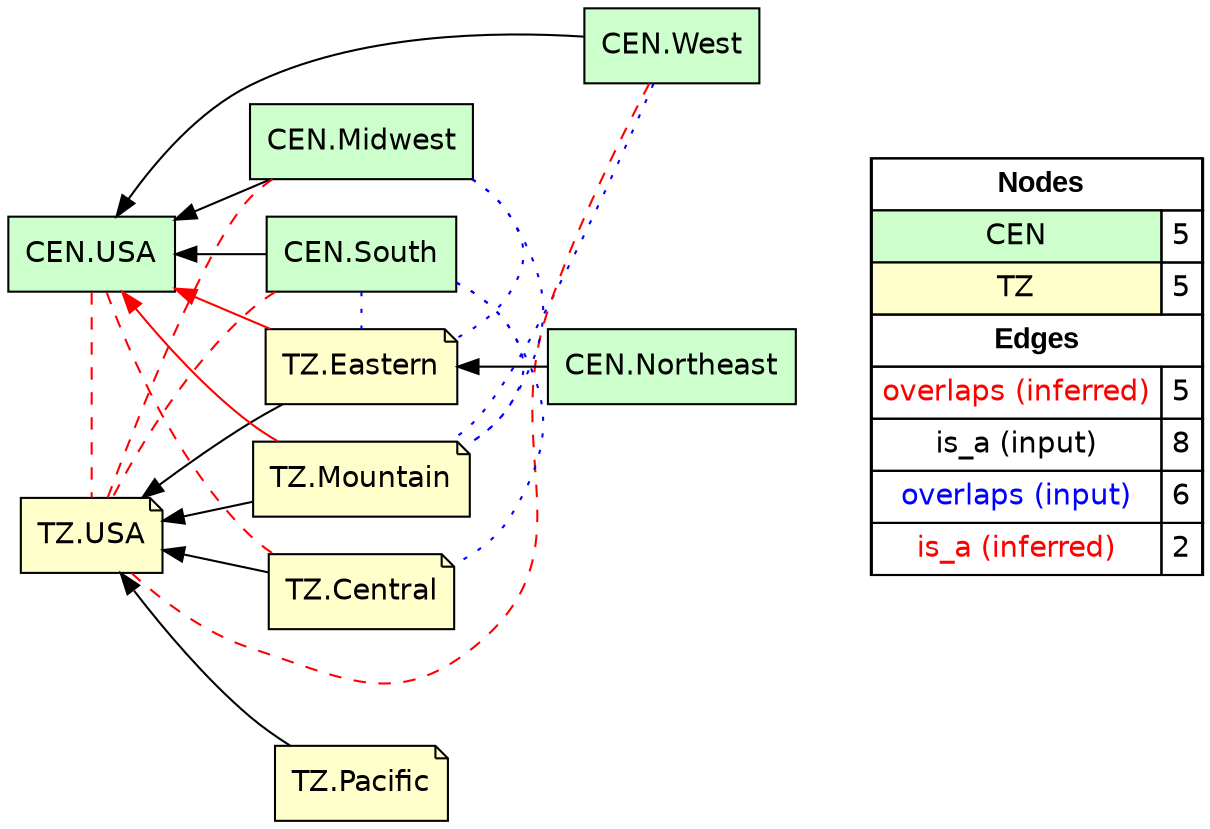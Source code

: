digraph{
rankdir=RL
node[shape=box style=filled fillcolor="#CCFFCC" fontname="helvetica"] 
"CEN.West"
"CEN.Midwest"
"CEN.South"
"CEN.USA"
"CEN.Northeast"
node[shape=note style=filled fillcolor="#FFFFCC" fontname="helvetica"] 
"TZ.Eastern"
"TZ.Mountain"
"TZ.Pacific"
"TZ.Central"
"TZ.USA"
edge[arrowhead=none style=dashed color="#FF0000" constraint=false penwidth=1]
"CEN.Midwest" -> "TZ.USA"
"CEN.South" -> "TZ.USA"
"CEN.West" -> "TZ.USA"
"CEN.USA" -> "TZ.Central"
"CEN.USA" -> "TZ.USA"
edge[arrowhead=normal style=dotted color="#000000" constraint=true penwidth=1]
edge[arrowhead=normal style=solid color="#000000" constraint=true penwidth=1]
"TZ.Pacific" -> "TZ.USA"
"TZ.Mountain" -> "TZ.USA"
"CEN.West" -> "CEN.USA"
"CEN.Northeast" -> "TZ.Eastern"
"CEN.South" -> "CEN.USA"
"TZ.Eastern" -> "TZ.USA"
"CEN.Midwest" -> "CEN.USA"
"TZ.Central" -> "TZ.USA"
edge[arrowhead=none style=dotted color="#0000FF" constraint=false penwidth=1]
"CEN.West" -> "TZ.Mountain"
"CEN.Midwest" -> "TZ.Mountain"
"CEN.South" -> "TZ.Mountain"
"CEN.Midwest" -> "TZ.Eastern"
"CEN.South" -> "TZ.Eastern"
"CEN.South" -> "TZ.Central"
edge[arrowhead=normal style=solid color="#FF0000" constraint=true penwidth=1]
"TZ.Eastern" -> "CEN.USA"
"TZ.Mountain" -> "CEN.USA"
node[shape=box] 
{rank=source Legend [fillcolor= white margin=0 label=< 
 <TABLE BORDER="0" CELLBORDER="1" CELLSPACING="0" CELLPADDING="4"> 
<TR> <TD COLSPAN="2"><font face="Arial Black"> Nodes</font></TD> </TR> 
<TR> 
 <TD bgcolor="#CCFFCC" fontname="helvetica">CEN</TD> 
 <TD>5</TD> 
 </TR> 
<TR> 
 <TD bgcolor="#FFFFCC" fontname="helvetica">TZ</TD> 
 <TD>5</TD> 
 </TR> 
<TR> <TD COLSPAN="2"><font face = "Arial Black"> Edges </font></TD> </TR> 
<TR> 
 <TD><font color ="#FF0000">overlaps (inferred)</font></TD><TD>5</TD>
</TR>
<TR> 
 <TD><font color ="#000000">is_a (input)</font></TD><TD>8</TD>
</TR>
<TR> 
 <TD><font color ="#0000FF">overlaps (input)</font></TD><TD>6</TD>
</TR>
<TR> 
 <TD><font color ="#FF0000">is_a (inferred)</font></TD><TD>2</TD>
</TR>
</TABLE> 
 >] } 
}
